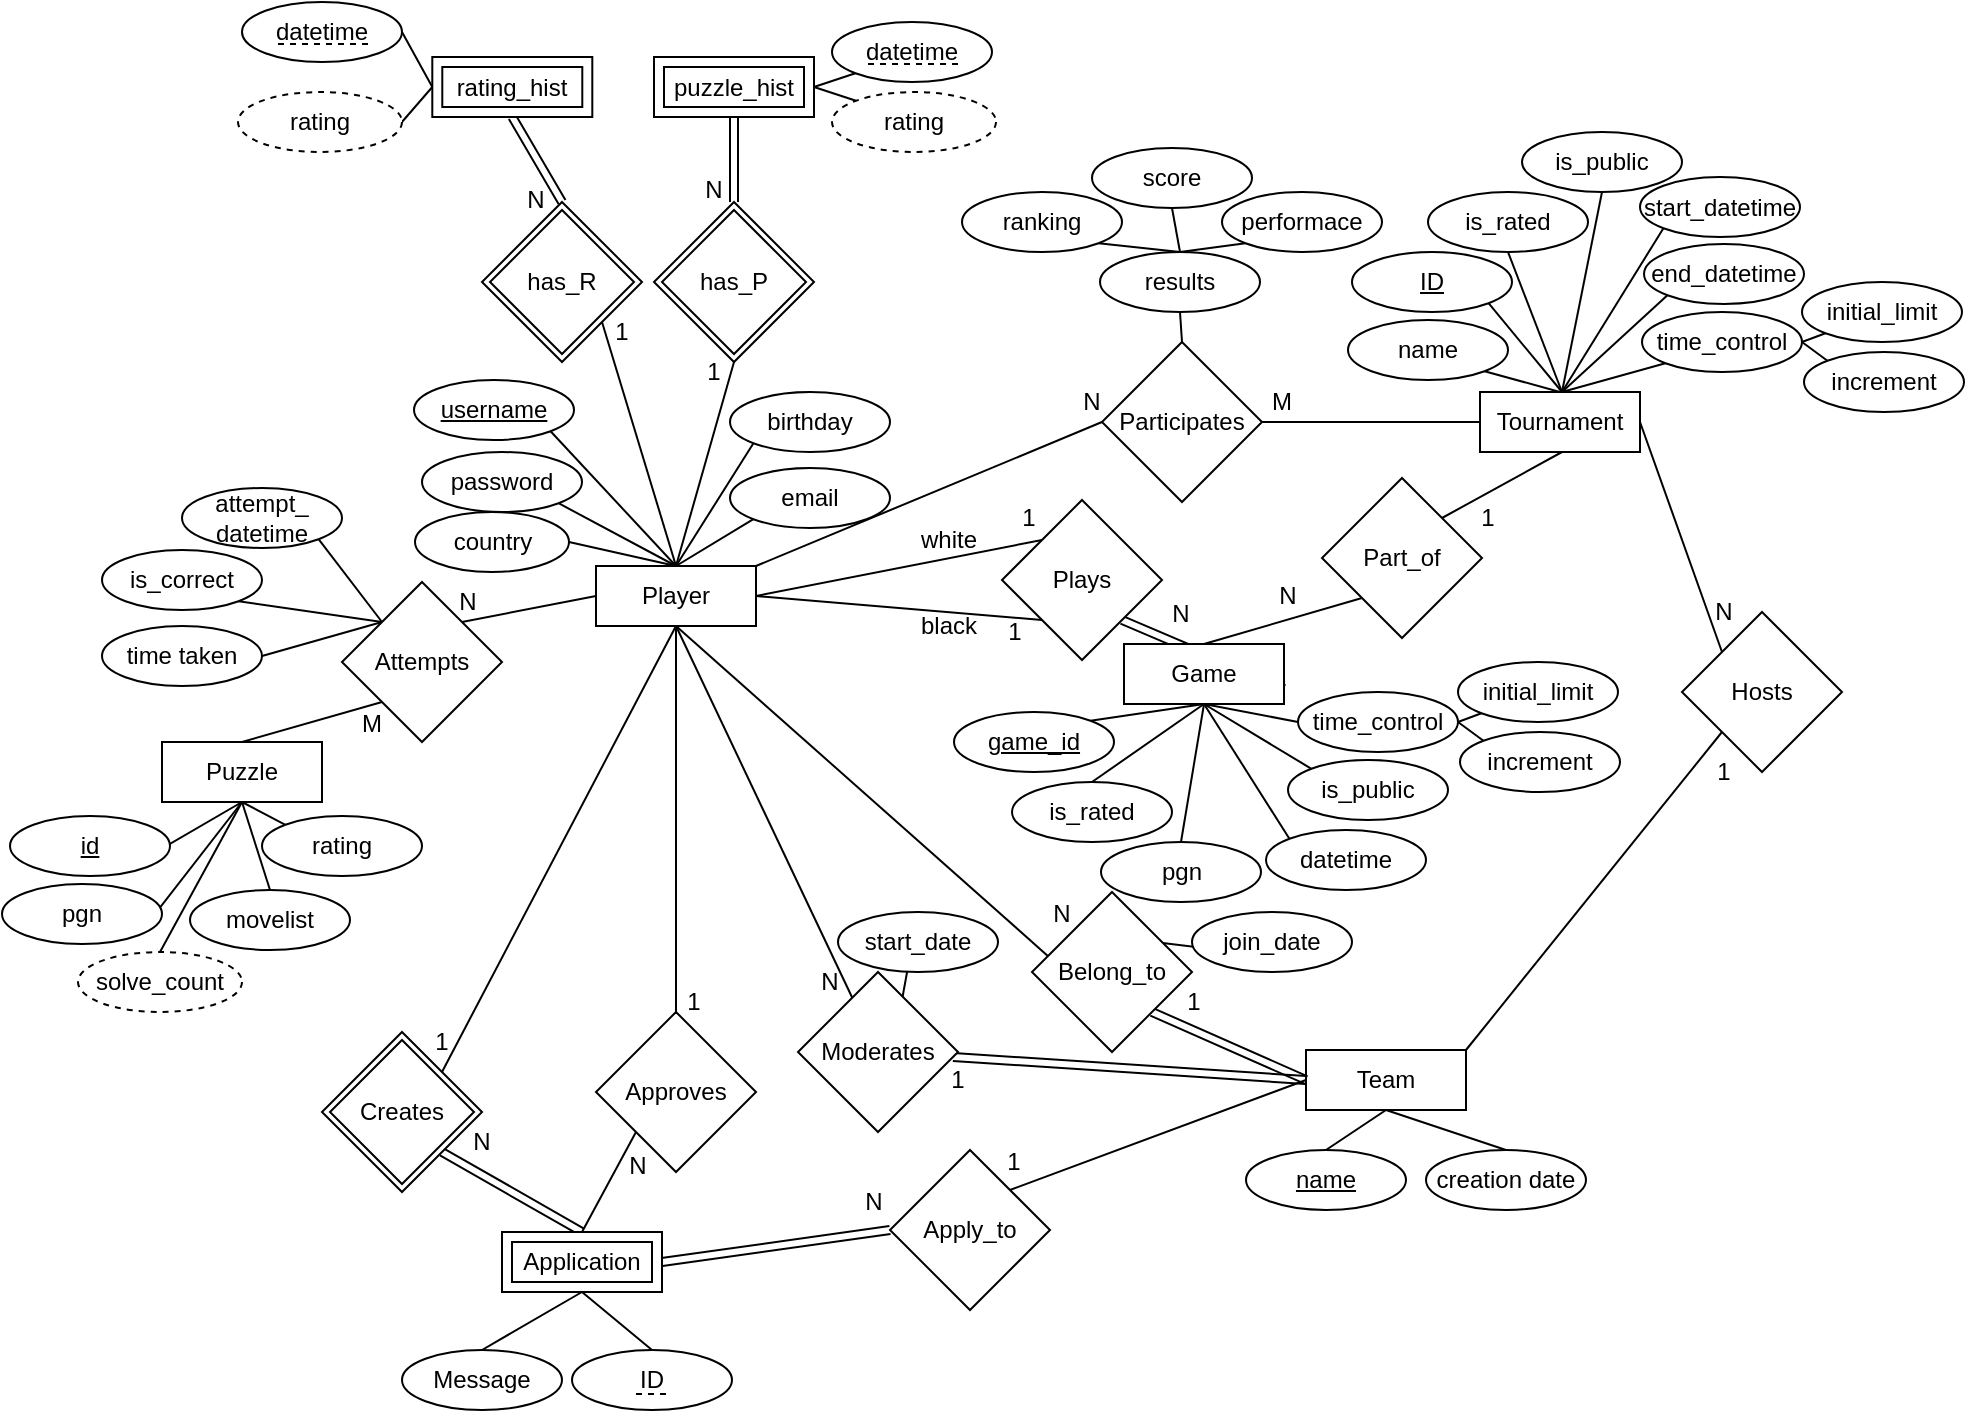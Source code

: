 <mxfile>
    <diagram id="nWvufZdXXV8VyE-WNwWb" name="ER Diagram">
        <mxGraphModel dx="1915" dy="1028" grid="1" gridSize="10" guides="1" tooltips="1" connect="1" arrows="1" fold="1" page="1" pageScale="1" pageWidth="300" pageHeight="300" math="0" shadow="0">
            <root>
                <mxCell id="0"/>
                <mxCell id="1" parent="0"/>
                <mxCell id="120" style="edgeStyle=none;html=1;exitX=1;exitY=1;exitDx=0;exitDy=0;endArrow=none;endFill=0;shape=link;entryX=1;entryY=0.75;entryDx=0;entryDy=0;" parent="1" source="118" target="110" edge="1">
                    <mxGeometry relative="1" as="geometry">
                        <mxPoint x="320" y="190" as="targetPoint"/>
                    </mxGeometry>
                </mxCell>
                <mxCell id="166" value="ID" style="ellipse;whiteSpace=wrap;html=1;" parent="1" vertex="1">
                    <mxGeometry x="-25" y="539" width="80" height="30" as="geometry"/>
                </mxCell>
                <mxCell id="43" style="edgeStyle=none;html=1;exitX=1;exitY=0;exitDx=0;exitDy=0;entryX=0;entryY=0.5;entryDx=0;entryDy=0;endArrow=none;endFill=0;" parent="1" source="2" target="42" edge="1">
                    <mxGeometry relative="1" as="geometry"/>
                </mxCell>
                <mxCell id="119" style="edgeStyle=none;html=1;exitX=1;exitY=0.5;exitDx=0;exitDy=0;entryX=0;entryY=1;entryDx=0;entryDy=0;endArrow=none;endFill=0;" parent="1" source="2" target="118" edge="1">
                    <mxGeometry relative="1" as="geometry"/>
                </mxCell>
                <mxCell id="217" style="edgeStyle=none;html=1;exitX=1;exitY=0.5;exitDx=0;exitDy=0;entryX=0;entryY=0;entryDx=0;entryDy=0;endArrow=none;endFill=0;" parent="1" source="2" target="118" edge="1">
                    <mxGeometry relative="1" as="geometry"/>
                </mxCell>
                <mxCell id="2" value="Player" style="rounded=0;whiteSpace=wrap;html=1;" parent="1" vertex="1">
                    <mxGeometry x="-13" y="147" width="80" height="30" as="geometry"/>
                </mxCell>
                <mxCell id="128" style="edgeStyle=none;html=1;exitX=1;exitY=1;exitDx=0;exitDy=0;endArrow=none;endFill=0;startArrow=none;entryX=0.5;entryY=0;entryDx=0;entryDy=0;shape=link;" parent="1" source="155" target="154" edge="1">
                    <mxGeometry relative="1" as="geometry">
                        <mxPoint x="-13" y="480" as="targetPoint"/>
                        <mxPoint x="-80" y="360" as="sourcePoint"/>
                    </mxGeometry>
                </mxCell>
                <mxCell id="144" style="edgeStyle=none;html=1;exitX=0.5;exitY=1;exitDx=0;exitDy=0;endArrow=none;endFill=0;entryX=0.113;entryY=0.412;entryDx=0;entryDy=0;entryPerimeter=0;" parent="1" source="2" target="145" edge="1">
                    <mxGeometry relative="1" as="geometry">
                        <mxPoint x="230" y="300" as="targetPoint"/>
                        <mxPoint x="40" y="254" as="sourcePoint"/>
                    </mxGeometry>
                </mxCell>
                <mxCell id="99" style="edgeStyle=none;html=1;exitX=0.5;exitY=0;exitDx=0;exitDy=0;entryX=0.5;entryY=1;entryDx=0;entryDy=0;endArrow=none;endFill=0;" parent="1" target="98" edge="1">
                    <mxGeometry relative="1" as="geometry">
                        <mxPoint x="470" y="60" as="sourcePoint"/>
                    </mxGeometry>
                </mxCell>
                <mxCell id="101" style="edgeStyle=none;html=1;exitX=0.5;exitY=0;exitDx=0;exitDy=0;entryX=0;entryY=1;entryDx=0;entryDy=0;endArrow=none;endFill=0;" parent="1" target="100" edge="1">
                    <mxGeometry relative="1" as="geometry">
                        <mxPoint x="470" y="60" as="sourcePoint"/>
                    </mxGeometry>
                </mxCell>
                <mxCell id="109" style="edgeStyle=none;html=1;exitX=0.5;exitY=0;exitDx=0;exitDy=0;entryX=0;entryY=1;entryDx=0;entryDy=0;endArrow=none;endFill=0;" parent="1" target="108" edge="1">
                    <mxGeometry relative="1" as="geometry">
                        <mxPoint x="470" y="60" as="sourcePoint"/>
                    </mxGeometry>
                </mxCell>
                <mxCell id="113" style="edgeStyle=none;html=1;exitX=0.5;exitY=1;exitDx=0;exitDy=0;entryX=1;entryY=0;entryDx=0;entryDy=0;endArrow=none;endFill=0;" parent="1" target="112" edge="1">
                    <mxGeometry relative="1" as="geometry">
                        <mxPoint x="470" y="90" as="sourcePoint"/>
                    </mxGeometry>
                </mxCell>
                <mxCell id="38" style="edgeStyle=none;html=1;exitX=0.5;exitY=0;exitDx=0;exitDy=0;entryX=1;entryY=1;entryDx=0;entryDy=0;endArrow=none;endFill=0;" parent="1" target="40" edge="1">
                    <mxGeometry relative="1" as="geometry">
                        <mxPoint x="470" y="60" as="sourcePoint"/>
                    </mxGeometry>
                </mxCell>
                <mxCell id="39" style="edgeStyle=none;html=1;entryX=0.5;entryY=1;entryDx=0;entryDy=0;endArrow=none;endFill=0;exitX=0.5;exitY=0;exitDx=0;exitDy=0;" parent="1" target="41" edge="1">
                    <mxGeometry relative="1" as="geometry">
                        <mxPoint x="470" y="60" as="sourcePoint"/>
                    </mxGeometry>
                </mxCell>
                <mxCell id="40" value="ID" style="ellipse;whiteSpace=wrap;html=1;fontStyle=4" parent="1" vertex="1">
                    <mxGeometry x="365" y="-10" width="80" height="30" as="geometry"/>
                </mxCell>
                <mxCell id="41" value="is_public" style="ellipse;whiteSpace=wrap;html=1;" parent="1" vertex="1">
                    <mxGeometry x="450" y="-70" width="80" height="30" as="geometry"/>
                </mxCell>
                <mxCell id="44" style="edgeStyle=none;html=1;exitX=1;exitY=0.5;exitDx=0;exitDy=0;entryX=0;entryY=0.5;entryDx=0;entryDy=0;endArrow=none;endFill=0;" parent="1" source="42" edge="1">
                    <mxGeometry relative="1" as="geometry">
                        <mxPoint x="430" y="75" as="targetPoint"/>
                    </mxGeometry>
                </mxCell>
                <mxCell id="91" style="edgeStyle=none;html=1;exitX=0.5;exitY=0;exitDx=0;exitDy=0;entryX=0.5;entryY=1;entryDx=0;entryDy=0;endArrow=none;endFill=0;" parent="1" source="42" target="90" edge="1">
                    <mxGeometry relative="1" as="geometry"/>
                </mxCell>
                <mxCell id="42" value="Participates" style="rhombus;whiteSpace=wrap;html=1;" parent="1" vertex="1">
                    <mxGeometry x="240" y="35" width="80" height="80" as="geometry"/>
                </mxCell>
                <mxCell id="65" style="edgeStyle=none;html=1;exitX=0;exitY=0.5;exitDx=0;exitDy=0;endArrow=none;endFill=0;shape=link;" parent="1" source="49" target="63" edge="1">
                    <mxGeometry relative="1" as="geometry"/>
                </mxCell>
                <mxCell id="78" style="edgeStyle=none;html=1;exitX=0.5;exitY=1;exitDx=0;exitDy=0;entryX=0.5;entryY=0;entryDx=0;entryDy=0;endArrow=none;endFill=0;" parent="1" source="49" target="76" edge="1">
                    <mxGeometry relative="1" as="geometry"/>
                </mxCell>
                <mxCell id="84" style="edgeStyle=none;html=1;exitX=1;exitY=0;exitDx=0;exitDy=0;entryX=0;entryY=1;entryDx=0;entryDy=0;endArrow=none;endFill=0;" parent="1" source="49" target="171" edge="1">
                    <mxGeometry relative="1" as="geometry">
                        <mxPoint x="484" y="183" as="targetPoint"/>
                    </mxGeometry>
                </mxCell>
                <mxCell id="49" value="Team" style="rounded=0;whiteSpace=wrap;html=1;" parent="1" vertex="1">
                    <mxGeometry x="342" y="389" width="80" height="30" as="geometry"/>
                </mxCell>
                <mxCell id="72" style="edgeStyle=none;html=1;exitX=0.5;exitY=1;exitDx=0;exitDy=0;entryX=0.5;entryY=0;entryDx=0;entryDy=0;endArrow=none;endFill=0;" parent="1" source="63" target="71" edge="1">
                    <mxGeometry relative="1" as="geometry"/>
                </mxCell>
                <mxCell id="63" value="Moderates" style="rhombus;whiteSpace=wrap;html=1;" parent="1" vertex="1">
                    <mxGeometry x="88" y="350" width="80" height="80" as="geometry"/>
                </mxCell>
                <mxCell id="69" value="N" style="text;html=1;strokeColor=none;fillColor=none;align=center;verticalAlign=middle;whiteSpace=wrap;rounded=0;" parent="1" vertex="1">
                    <mxGeometry x="74" y="340" width="60" height="30" as="geometry"/>
                </mxCell>
                <mxCell id="70" value="1" style="text;html=1;strokeColor=none;fillColor=none;align=center;verticalAlign=middle;whiteSpace=wrap;rounded=0;" parent="1" vertex="1">
                    <mxGeometry x="138" y="389" width="60" height="30" as="geometry"/>
                </mxCell>
                <mxCell id="71" value="start_date" style="ellipse;whiteSpace=wrap;html=1;" parent="1" vertex="1">
                    <mxGeometry x="108" y="320" width="80" height="30" as="geometry"/>
                </mxCell>
                <mxCell id="76" value="&lt;u&gt;name&lt;/u&gt;" style="ellipse;whiteSpace=wrap;html=1;" parent="1" vertex="1">
                    <mxGeometry x="312" y="439" width="80" height="30" as="geometry"/>
                </mxCell>
                <mxCell id="79" style="edgeStyle=none;html=1;exitX=0.5;exitY=0;exitDx=0;exitDy=0;endArrow=none;endFill=0;" parent="1" source="77" edge="1">
                    <mxGeometry relative="1" as="geometry">
                        <mxPoint x="382" y="419.0" as="targetPoint"/>
                    </mxGeometry>
                </mxCell>
                <mxCell id="77" value="creation date" style="ellipse;whiteSpace=wrap;html=1;" parent="1" vertex="1">
                    <mxGeometry x="402" y="439" width="80" height="30" as="geometry"/>
                </mxCell>
                <mxCell id="80" value="N" style="text;html=1;strokeColor=none;fillColor=none;align=center;verticalAlign=middle;whiteSpace=wrap;rounded=0;" parent="1" vertex="1">
                    <mxGeometry x="205" y="50" width="60" height="30" as="geometry"/>
                </mxCell>
                <mxCell id="81" value="M" style="text;html=1;strokeColor=none;fillColor=none;align=center;verticalAlign=middle;whiteSpace=wrap;rounded=0;" parent="1" vertex="1">
                    <mxGeometry x="300" y="50" width="60" height="30" as="geometry"/>
                </mxCell>
                <mxCell id="85" value="1" style="text;html=1;strokeColor=none;fillColor=none;align=center;verticalAlign=middle;whiteSpace=wrap;rounded=0;" parent="1" vertex="1">
                    <mxGeometry x="521" y="235" width="60" height="30" as="geometry"/>
                </mxCell>
                <mxCell id="87" value="N" style="text;html=1;strokeColor=none;fillColor=none;align=center;verticalAlign=middle;whiteSpace=wrap;rounded=0;" parent="1" vertex="1">
                    <mxGeometry x="521" y="155" width="60" height="30" as="geometry"/>
                </mxCell>
                <mxCell id="90" value="results" style="ellipse;whiteSpace=wrap;html=1;" parent="1" vertex="1">
                    <mxGeometry x="239" y="-10" width="80" height="30" as="geometry"/>
                </mxCell>
                <mxCell id="95" style="edgeStyle=none;html=1;exitX=1;exitY=1;exitDx=0;exitDy=0;entryX=0.5;entryY=0;entryDx=0;entryDy=0;endArrow=none;endFill=0;" parent="1" source="92" target="90" edge="1">
                    <mxGeometry relative="1" as="geometry"/>
                </mxCell>
                <mxCell id="92" value="ranking" style="ellipse;whiteSpace=wrap;html=1;" parent="1" vertex="1">
                    <mxGeometry x="170" y="-40" width="80" height="30" as="geometry"/>
                </mxCell>
                <mxCell id="96" style="edgeStyle=none;html=1;exitX=0.5;exitY=1;exitDx=0;exitDy=0;endArrow=none;endFill=0;entryX=0.5;entryY=0;entryDx=0;entryDy=0;" parent="1" source="93" target="90" edge="1">
                    <mxGeometry relative="1" as="geometry">
                        <mxPoint x="260" y="-10" as="targetPoint"/>
                    </mxGeometry>
                </mxCell>
                <mxCell id="93" value="score" style="ellipse;whiteSpace=wrap;html=1;" parent="1" vertex="1">
                    <mxGeometry x="235" y="-62" width="80" height="30" as="geometry"/>
                </mxCell>
                <mxCell id="97" style="edgeStyle=none;html=1;exitX=0;exitY=1;exitDx=0;exitDy=0;endArrow=none;endFill=0;entryX=0.5;entryY=0;entryDx=0;entryDy=0;" parent="1" source="94" target="90" edge="1">
                    <mxGeometry relative="1" as="geometry">
                        <mxPoint x="280" y="-14.348" as="targetPoint"/>
                    </mxGeometry>
                </mxCell>
                <mxCell id="94" value="performace" style="ellipse;whiteSpace=wrap;html=1;" parent="1" vertex="1">
                    <mxGeometry x="300" y="-40" width="80" height="30" as="geometry"/>
                </mxCell>
                <mxCell id="98" value="is_rated" style="ellipse;whiteSpace=wrap;html=1;" parent="1" vertex="1">
                    <mxGeometry x="403" y="-40" width="80" height="30" as="geometry"/>
                </mxCell>
                <mxCell id="104" style="edgeStyle=none;html=1;exitX=1;exitY=0.5;exitDx=0;exitDy=0;entryX=0;entryY=1;entryDx=0;entryDy=0;endArrow=none;endFill=0;" parent="1" source="100" target="102" edge="1">
                    <mxGeometry relative="1" as="geometry"/>
                </mxCell>
                <mxCell id="105" style="edgeStyle=none;html=1;exitX=1;exitY=0.5;exitDx=0;exitDy=0;entryX=0;entryY=0;entryDx=0;entryDy=0;endArrow=none;endFill=0;" parent="1" source="100" target="103" edge="1">
                    <mxGeometry relative="1" as="geometry"/>
                </mxCell>
                <mxCell id="100" value="time_control" style="ellipse;whiteSpace=wrap;html=1;" parent="1" vertex="1">
                    <mxGeometry x="510" y="20" width="80" height="30" as="geometry"/>
                </mxCell>
                <mxCell id="102" value="initial_limit" style="ellipse;whiteSpace=wrap;html=1;" parent="1" vertex="1">
                    <mxGeometry x="590" y="5" width="80" height="30" as="geometry"/>
                </mxCell>
                <mxCell id="103" value="increment" style="ellipse;whiteSpace=wrap;html=1;" parent="1" vertex="1">
                    <mxGeometry x="591" y="40" width="80" height="30" as="geometry"/>
                </mxCell>
                <mxCell id="107" style="edgeStyle=none;html=1;exitX=0;exitY=1;exitDx=0;exitDy=0;entryX=0.5;entryY=0;entryDx=0;entryDy=0;endArrow=none;endFill=0;" parent="1" source="106" edge="1">
                    <mxGeometry relative="1" as="geometry">
                        <mxPoint x="470" y="60" as="targetPoint"/>
                    </mxGeometry>
                </mxCell>
                <mxCell id="106" value="start_datetime" style="ellipse;whiteSpace=wrap;html=1;" parent="1" vertex="1">
                    <mxGeometry x="509" y="-47.5" width="80" height="30" as="geometry"/>
                </mxCell>
                <mxCell id="108" value="end_datetime" style="ellipse;whiteSpace=wrap;html=1;" parent="1" vertex="1">
                    <mxGeometry x="511" y="-14" width="80" height="30" as="geometry"/>
                </mxCell>
                <mxCell id="152" style="edgeStyle=none;html=1;exitX=0.5;exitY=1;exitDx=0;exitDy=0;entryX=0.5;entryY=0;entryDx=0;entryDy=0;endArrow=none;endFill=0;" parent="1" source="110" target="151" edge="1">
                    <mxGeometry relative="1" as="geometry"/>
                </mxCell>
                <mxCell id="185" style="edgeStyle=none;html=1;exitX=0.5;exitY=1;exitDx=0;exitDy=0;entryX=0;entryY=0.5;entryDx=0;entryDy=0;endArrow=none;endFill=0;" parent="1" source="110" target="182" edge="1">
                    <mxGeometry relative="1" as="geometry"/>
                </mxCell>
                <mxCell id="200" style="edgeStyle=none;html=1;exitX=0.5;exitY=1;exitDx=0;exitDy=0;entryX=0;entryY=0;entryDx=0;entryDy=0;endArrow=none;endFill=0;" parent="1" source="110" target="199" edge="1">
                    <mxGeometry relative="1" as="geometry"/>
                </mxCell>
                <mxCell id="249" style="edgeStyle=none;html=1;exitX=0.5;exitY=1;exitDx=0;exitDy=0;entryX=1;entryY=0;entryDx=0;entryDy=0;fontSize=12;endArrow=none;endFill=0;" parent="1" source="110" target="247" edge="1">
                    <mxGeometry relative="1" as="geometry"/>
                </mxCell>
                <mxCell id="110" value="Game" style="rounded=0;whiteSpace=wrap;html=1;" parent="1" vertex="1">
                    <mxGeometry x="251" y="186" width="80" height="30" as="geometry"/>
                </mxCell>
                <mxCell id="114" style="edgeStyle=none;html=1;exitX=0;exitY=1;exitDx=0;exitDy=0;entryX=0.5;entryY=0;entryDx=0;entryDy=0;endArrow=none;endFill=0;" parent="1" source="112" target="110" edge="1">
                    <mxGeometry relative="1" as="geometry"/>
                </mxCell>
                <mxCell id="112" value="Part_of" style="rhombus;whiteSpace=wrap;html=1;" parent="1" vertex="1">
                    <mxGeometry x="350" y="103" width="80" height="80" as="geometry"/>
                </mxCell>
                <mxCell id="115" value="1" style="text;html=1;strokeColor=none;fillColor=none;align=center;verticalAlign=middle;whiteSpace=wrap;rounded=0;" parent="1" vertex="1">
                    <mxGeometry x="403" y="108" width="60" height="30" as="geometry"/>
                </mxCell>
                <mxCell id="116" value="N" style="text;html=1;strokeColor=none;fillColor=none;align=center;verticalAlign=middle;whiteSpace=wrap;rounded=0;" parent="1" vertex="1">
                    <mxGeometry x="303" y="147" width="60" height="30" as="geometry"/>
                </mxCell>
                <mxCell id="118" value="Plays" style="rhombus;whiteSpace=wrap;html=1;" parent="1" vertex="1">
                    <mxGeometry x="190" y="114" width="80" height="80" as="geometry"/>
                </mxCell>
                <mxCell id="122" value="N" style="text;html=1;strokeColor=none;fillColor=none;align=center;verticalAlign=middle;whiteSpace=wrap;rounded=0;" parent="1" vertex="1">
                    <mxGeometry x="256" y="165" width="47" height="12" as="geometry"/>
                </mxCell>
                <mxCell id="134" style="edgeStyle=none;html=1;exitX=0.5;exitY=1;exitDx=0;exitDy=0;endArrow=none;endFill=0;" parent="1" source="2" target="63" edge="1">
                    <mxGeometry relative="1" as="geometry">
                        <mxPoint x="40" y="254" as="sourcePoint"/>
                    </mxGeometry>
                </mxCell>
                <mxCell id="141" style="edgeStyle=none;html=1;entryX=0.5;entryY=0;entryDx=0;entryDy=0;endArrow=none;endFill=0;exitX=0.5;exitY=1;exitDx=0;exitDy=0;" parent="1" source="2" target="138" edge="1">
                    <mxGeometry relative="1" as="geometry">
                        <mxPoint x="20" y="240" as="sourcePoint"/>
                    </mxGeometry>
                </mxCell>
                <mxCell id="136" value="" style="edgeStyle=none;html=1;exitX=0.5;exitY=1;exitDx=0;exitDy=0;endArrow=none;endFill=0;entryX=1;entryY=0;entryDx=0;entryDy=0;" parent="1" source="2" target="155" edge="1">
                    <mxGeometry relative="1" as="geometry">
                        <mxPoint x="-78.495" y="321.505" as="targetPoint"/>
                        <mxPoint x="40" y="254" as="sourcePoint"/>
                    </mxGeometry>
                </mxCell>
                <mxCell id="142" style="edgeStyle=none;html=1;exitX=0;exitY=1;exitDx=0;exitDy=0;entryX=0.5;entryY=0;entryDx=0;entryDy=0;endArrow=none;endFill=0;" parent="1" source="138" target="154" edge="1">
                    <mxGeometry relative="1" as="geometry">
                        <mxPoint x="-13" y="480" as="targetPoint"/>
                    </mxGeometry>
                </mxCell>
                <mxCell id="138" value="Approves" style="rhombus;whiteSpace=wrap;html=1;" parent="1" vertex="1">
                    <mxGeometry x="-13" y="370" width="80" height="80" as="geometry"/>
                </mxCell>
                <mxCell id="146" style="edgeStyle=none;html=1;exitX=1;exitY=1;exitDx=0;exitDy=0;entryX=0;entryY=0.5;entryDx=0;entryDy=0;endArrow=none;endFill=0;shape=link;" parent="1" source="145" target="49" edge="1">
                    <mxGeometry relative="1" as="geometry"/>
                </mxCell>
                <mxCell id="147" style="edgeStyle=none;html=1;exitX=0;exitY=0;exitDx=0;exitDy=0;endArrow=none;endFill=0;entryX=1;entryY=1;entryDx=0;entryDy=0;" parent="1" source="145" target="148" edge="1">
                    <mxGeometry relative="1" as="geometry">
                        <mxPoint x="290" y="290" as="targetPoint"/>
                    </mxGeometry>
                </mxCell>
                <mxCell id="145" value="Belong_to" style="rhombus;whiteSpace=wrap;html=1;" parent="1" vertex="1">
                    <mxGeometry x="205" y="310" width="80" height="80" as="geometry"/>
                </mxCell>
                <mxCell id="148" value="join_date" style="ellipse;whiteSpace=wrap;html=1;" parent="1" vertex="1">
                    <mxGeometry x="285" y="320" width="80" height="30" as="geometry"/>
                </mxCell>
                <mxCell id="151" value="pgn" style="ellipse;whiteSpace=wrap;html=1;" parent="1" vertex="1">
                    <mxGeometry x="239.5" y="285" width="80" height="30" as="geometry"/>
                </mxCell>
                <mxCell id="168" style="edgeStyle=none;html=1;exitX=0.5;exitY=1;exitDx=0;exitDy=0;entryX=0.5;entryY=0;entryDx=0;entryDy=0;strokeWidth=1;endArrow=none;endFill=0;" parent="1" source="154" target="166" edge="1">
                    <mxGeometry relative="1" as="geometry"/>
                </mxCell>
                <mxCell id="170" style="edgeStyle=none;html=1;exitX=0.5;exitY=1;exitDx=0;exitDy=0;entryX=0.5;entryY=0;entryDx=0;entryDy=0;strokeWidth=1;endArrow=none;endFill=0;" parent="1" source="154" target="169" edge="1">
                    <mxGeometry relative="1" as="geometry"/>
                </mxCell>
                <mxCell id="154" value="Application" style="shape=ext;margin=3;double=1;whiteSpace=wrap;html=1;align=center;" parent="1" vertex="1">
                    <mxGeometry x="-60" y="480" width="80" height="30" as="geometry"/>
                </mxCell>
                <mxCell id="155" value="Creates" style="shape=rhombus;double=1;perimeter=rhombusPerimeter;whiteSpace=wrap;html=1;align=center;" parent="1" vertex="1">
                    <mxGeometry x="-150" y="380" width="80" height="80" as="geometry"/>
                </mxCell>
                <mxCell id="161" style="edgeStyle=none;html=1;exitX=0;exitY=0.5;exitDx=0;exitDy=0;entryX=1;entryY=0.5;entryDx=0;entryDy=0;endArrow=none;endFill=0;shape=link;" parent="1" source="162" target="154" edge="1">
                    <mxGeometry relative="1" as="geometry">
                        <mxPoint x="95" y="470" as="sourcePoint"/>
                        <mxPoint x="68" y="520" as="targetPoint"/>
                    </mxGeometry>
                </mxCell>
                <mxCell id="163" style="edgeStyle=none;html=1;exitX=1;exitY=0;exitDx=0;exitDy=0;entryX=0;entryY=0.5;entryDx=0;entryDy=0;endArrow=none;endFill=0;" parent="1" source="162" target="49" edge="1">
                    <mxGeometry relative="1" as="geometry"/>
                </mxCell>
                <mxCell id="162" value="Apply_to" style="rhombus;whiteSpace=wrap;html=1;" parent="1" vertex="1">
                    <mxGeometry x="134" y="439" width="80" height="80" as="geometry"/>
                </mxCell>
                <mxCell id="165" value="" style="endArrow=none;dashed=1;html=1;strokeWidth=1;" parent="1" edge="1">
                    <mxGeometry width="50" height="50" relative="1" as="geometry">
                        <mxPoint x="7" y="561" as="sourcePoint"/>
                        <mxPoint x="22" y="561" as="targetPoint"/>
                    </mxGeometry>
                </mxCell>
                <mxCell id="169" value="Message" style="ellipse;whiteSpace=wrap;html=1;" parent="1" vertex="1">
                    <mxGeometry x="-110" y="539" width="80" height="30" as="geometry"/>
                </mxCell>
                <mxCell id="171" value="Hosts" style="rhombus;whiteSpace=wrap;html=1;strokeColor=default;" parent="1" vertex="1">
                    <mxGeometry x="530" y="170" width="80" height="80" as="geometry"/>
                </mxCell>
                <mxCell id="172" value="Tournament" style="rounded=0;whiteSpace=wrap;html=1;" parent="1" vertex="1">
                    <mxGeometry x="429" y="60" width="80" height="30" as="geometry"/>
                </mxCell>
                <mxCell id="174" value="N" style="text;html=1;strokeColor=none;fillColor=none;align=center;verticalAlign=middle;whiteSpace=wrap;rounded=0;" parent="1" vertex="1">
                    <mxGeometry x="-22" y="432" width="60" height="30" as="geometry"/>
                </mxCell>
                <mxCell id="175" value="1" style="text;html=1;strokeColor=none;fillColor=none;align=center;verticalAlign=middle;whiteSpace=wrap;rounded=0;" parent="1" vertex="1">
                    <mxGeometry x="6" y="350" width="60" height="30" as="geometry"/>
                </mxCell>
                <mxCell id="176" value="N" style="text;html=1;strokeColor=none;fillColor=none;align=center;verticalAlign=middle;whiteSpace=wrap;rounded=0;" parent="1" vertex="1">
                    <mxGeometry x="96" y="450" width="60" height="30" as="geometry"/>
                </mxCell>
                <mxCell id="177" value="1" style="text;html=1;strokeColor=none;fillColor=none;align=center;verticalAlign=middle;whiteSpace=wrap;rounded=0;" parent="1" vertex="1">
                    <mxGeometry x="166" y="430" width="60" height="30" as="geometry"/>
                </mxCell>
                <mxCell id="178" value="1" style="text;html=1;strokeColor=none;fillColor=none;align=center;verticalAlign=middle;whiteSpace=wrap;rounded=0;" parent="1" vertex="1">
                    <mxGeometry x="-120" y="370" width="60" height="30" as="geometry"/>
                </mxCell>
                <mxCell id="179" value="N" style="text;html=1;strokeColor=none;fillColor=none;align=center;verticalAlign=middle;whiteSpace=wrap;rounded=0;" parent="1" vertex="1">
                    <mxGeometry x="-100" y="420" width="60" height="30" as="geometry"/>
                </mxCell>
                <mxCell id="180" style="edgeStyle=none;html=1;exitX=1;exitY=0.5;exitDx=0;exitDy=0;entryX=0;entryY=1;entryDx=0;entryDy=0;endArrow=none;endFill=0;" parent="1" source="182" target="183" edge="1">
                    <mxGeometry relative="1" as="geometry"/>
                </mxCell>
                <mxCell id="181" style="edgeStyle=none;html=1;exitX=1;exitY=0.5;exitDx=0;exitDy=0;entryX=0;entryY=0;entryDx=0;entryDy=0;endArrow=none;endFill=0;" parent="1" source="182" target="184" edge="1">
                    <mxGeometry relative="1" as="geometry"/>
                </mxCell>
                <mxCell id="182" value="time_control" style="ellipse;whiteSpace=wrap;html=1;" parent="1" vertex="1">
                    <mxGeometry x="338" y="210" width="80" height="30" as="geometry"/>
                </mxCell>
                <mxCell id="183" value="initial_limit" style="ellipse;whiteSpace=wrap;html=1;" parent="1" vertex="1">
                    <mxGeometry x="418" y="195" width="80" height="30" as="geometry"/>
                </mxCell>
                <mxCell id="184" value="increment" style="ellipse;whiteSpace=wrap;html=1;" parent="1" vertex="1">
                    <mxGeometry x="419" y="230" width="80" height="30" as="geometry"/>
                </mxCell>
                <mxCell id="187" value="N" style="text;html=1;strokeColor=none;fillColor=none;align=center;verticalAlign=middle;whiteSpace=wrap;rounded=0;" parent="1" vertex="1">
                    <mxGeometry x="190" y="306" width="60" height="30" as="geometry"/>
                </mxCell>
                <mxCell id="188" value="1" style="text;html=1;strokeColor=none;fillColor=none;align=center;verticalAlign=middle;whiteSpace=wrap;rounded=0;" parent="1" vertex="1">
                    <mxGeometry x="256" y="350" width="60" height="30" as="geometry"/>
                </mxCell>
                <mxCell id="192" style="edgeStyle=none;html=1;exitX=0.5;exitY=0;exitDx=0;exitDy=0;entryX=0;entryY=1;entryDx=0;entryDy=0;endArrow=none;endFill=0;" parent="1" source="190" target="191" edge="1">
                    <mxGeometry relative="1" as="geometry"/>
                </mxCell>
                <mxCell id="216" style="edgeStyle=none;html=1;entryX=0.699;entryY=0.932;entryDx=0;entryDy=0;entryPerimeter=0;endArrow=none;endFill=0;fontStyle=4;exitX=0.5;exitY=1;exitDx=0;exitDy=0;" parent="1" source="190" target="215" edge="1">
                    <mxGeometry relative="1" as="geometry">
                        <mxPoint x="-190" y="260" as="sourcePoint"/>
                    </mxGeometry>
                </mxCell>
                <mxCell id="190" value="Puzzle" style="rounded=0;whiteSpace=wrap;html=1;" parent="1" vertex="1">
                    <mxGeometry x="-230.0" y="235" width="80" height="30" as="geometry"/>
                </mxCell>
                <mxCell id="193" style="edgeStyle=none;html=1;exitX=1;exitY=0;exitDx=0;exitDy=0;entryX=0;entryY=0.5;entryDx=0;entryDy=0;endArrow=none;endFill=0;" parent="1" source="191" target="2" edge="1">
                    <mxGeometry relative="1" as="geometry"/>
                </mxCell>
                <mxCell id="198" style="edgeStyle=none;html=1;exitX=0;exitY=0;exitDx=0;exitDy=0;entryX=1;entryY=1;entryDx=0;entryDy=0;endArrow=none;endFill=0;" parent="1" source="191" target="197" edge="1">
                    <mxGeometry relative="1" as="geometry"/>
                </mxCell>
                <mxCell id="214" style="edgeStyle=none;html=1;exitX=0;exitY=0;exitDx=0;exitDy=0;entryX=1;entryY=0.5;entryDx=0;entryDy=0;endArrow=none;endFill=0;" parent="1" source="191" target="213" edge="1">
                    <mxGeometry relative="1" as="geometry"/>
                </mxCell>
                <mxCell id="191" value="Attempts" style="rhombus;whiteSpace=wrap;html=1;" parent="1" vertex="1">
                    <mxGeometry x="-140" y="155" width="80" height="80" as="geometry"/>
                </mxCell>
                <mxCell id="194" value="M" style="text;html=1;strokeColor=none;fillColor=none;align=center;verticalAlign=middle;whiteSpace=wrap;rounded=0;" parent="1" vertex="1">
                    <mxGeometry x="-154.85" y="211" width="60" height="30" as="geometry"/>
                </mxCell>
                <mxCell id="195" value="N" style="text;html=1;strokeColor=none;fillColor=none;align=center;verticalAlign=middle;whiteSpace=wrap;rounded=0;" parent="1" vertex="1">
                    <mxGeometry x="-107" y="150" width="60" height="30" as="geometry"/>
                </mxCell>
                <mxCell id="197" value="is_correct" style="ellipse;whiteSpace=wrap;html=1;" parent="1" vertex="1">
                    <mxGeometry x="-260" y="139" width="80" height="30" as="geometry"/>
                </mxCell>
                <mxCell id="199" value="is_public" style="ellipse;whiteSpace=wrap;html=1;" parent="1" vertex="1">
                    <mxGeometry x="333" y="244" width="80" height="30" as="geometry"/>
                </mxCell>
                <mxCell id="207" style="edgeStyle=none;html=1;exitX=1;exitY=1;exitDx=0;exitDy=0;endArrow=none;endFill=0;entryX=0.5;entryY=1;entryDx=0;entryDy=0;" parent="1" source="208" target="190" edge="1">
                    <mxGeometry relative="1" as="geometry">
                        <mxPoint x="-21" y="-40" as="targetPoint"/>
                    </mxGeometry>
                </mxCell>
                <mxCell id="208" value="pgn" style="ellipse;whiteSpace=wrap;html=1;" parent="1" vertex="1">
                    <mxGeometry x="-310" y="306" width="80" height="30" as="geometry"/>
                </mxCell>
                <mxCell id="209" style="edgeStyle=none;html=1;exitX=0;exitY=0;exitDx=0;exitDy=0;endArrow=none;endFill=0;entryX=0.5;entryY=1;entryDx=0;entryDy=0;" parent="1" source="210" target="190" edge="1">
                    <mxGeometry relative="1" as="geometry">
                        <mxPoint x="-21" y="-40" as="targetPoint"/>
                    </mxGeometry>
                </mxCell>
                <mxCell id="210" value="rating" style="ellipse;whiteSpace=wrap;html=1;" parent="1" vertex="1">
                    <mxGeometry x="-180" y="272" width="80" height="30" as="geometry"/>
                </mxCell>
                <mxCell id="212" style="edgeStyle=none;html=1;exitX=0.5;exitY=0;exitDx=0;exitDy=0;endArrow=none;endFill=0;entryX=0.5;entryY=1;entryDx=0;entryDy=0;" parent="1" source="262" target="190" edge="1">
                    <mxGeometry relative="1" as="geometry">
                        <mxPoint x="-20" y="-40" as="targetPoint"/>
                        <mxPoint x="-227.0" y="335" as="sourcePoint"/>
                    </mxGeometry>
                </mxCell>
                <mxCell id="213" value="time taken" style="ellipse;whiteSpace=wrap;html=1;" parent="1" vertex="1">
                    <mxGeometry x="-260" y="177" width="80" height="30" as="geometry"/>
                </mxCell>
                <mxCell id="215" value="id" style="ellipse;whiteSpace=wrap;html=1;fontStyle=4" parent="1" vertex="1">
                    <mxGeometry x="-306" y="272" width="80" height="30" as="geometry"/>
                </mxCell>
                <mxCell id="218" value="white&lt;font style=&quot;font-size: 7px;&quot;&gt;&lt;br style=&quot;&quot;&gt;&lt;/font&gt;&lt;br&gt;&lt;br style=&quot;font-size: 11px;&quot;&gt;black" style="text;html=1;align=center;verticalAlign=middle;resizable=0;points=[];autosize=1;strokeColor=none;fillColor=none;rotation=0;" parent="1" vertex="1">
                    <mxGeometry x="138" y="120" width="50" height="70" as="geometry"/>
                </mxCell>
                <mxCell id="219" value="1" style="text;html=1;align=center;verticalAlign=middle;resizable=0;points=[];autosize=1;strokeColor=none;fillColor=none;" parent="1" vertex="1">
                    <mxGeometry x="188" y="108" width="30" height="30" as="geometry"/>
                </mxCell>
                <mxCell id="220" value="1" style="text;html=1;align=center;verticalAlign=middle;resizable=0;points=[];autosize=1;strokeColor=none;fillColor=none;" parent="1" vertex="1">
                    <mxGeometry x="181" y="165" width="30" height="30" as="geometry"/>
                </mxCell>
                <mxCell id="229" value="" style="edgeStyle=none;html=1;exitX=1;exitY=0.5;exitDx=0;exitDy=0;fontSize=7;entryX=0;entryY=0;entryDx=0;entryDy=0;endArrow=none;endFill=0;" parent="1" source="172" target="171" edge="1">
                    <mxGeometry relative="1" as="geometry">
                        <mxPoint x="622.929" y="146.929" as="targetPoint"/>
                        <mxPoint x="509" y="90" as="sourcePoint"/>
                    </mxGeometry>
                </mxCell>
                <mxCell id="236" style="edgeStyle=none;html=1;exitX=1;exitY=1;exitDx=0;exitDy=0;entryX=0.5;entryY=0;entryDx=0;entryDy=0;fontSize=15;endArrow=none;endFill=0;" parent="1" source="230" target="2" edge="1">
                    <mxGeometry relative="1" as="geometry"/>
                </mxCell>
                <mxCell id="230" value="&lt;u&gt;username&lt;/u&gt;" style="ellipse;whiteSpace=wrap;html=1;" parent="1" vertex="1">
                    <mxGeometry x="-104" y="54" width="80" height="30" as="geometry"/>
                </mxCell>
                <mxCell id="241" style="edgeStyle=none;html=1;entryX=0.5;entryY=0;entryDx=0;entryDy=0;fontSize=15;endArrow=none;endFill=0;exitX=1;exitY=1;exitDx=0;exitDy=0;" parent="1" source="OQc9WgbVgx9HTeEOdVWM-259" target="2" edge="1">
                    <mxGeometry relative="1" as="geometry">
                        <mxPoint x="-20" y="10" as="sourcePoint"/>
                    </mxGeometry>
                </mxCell>
                <mxCell id="239" style="edgeStyle=none;html=1;exitX=0;exitY=1;exitDx=0;exitDy=0;entryX=0.5;entryY=0;entryDx=0;entryDy=0;fontSize=15;endArrow=none;endFill=0;" parent="1" source="232" target="2" edge="1">
                    <mxGeometry relative="1" as="geometry"/>
                </mxCell>
                <mxCell id="232" value="birthday" style="ellipse;whiteSpace=wrap;html=1;" parent="1" vertex="1">
                    <mxGeometry x="54" y="60" width="80" height="30" as="geometry"/>
                </mxCell>
                <mxCell id="240" style="edgeStyle=none;html=1;exitX=0;exitY=1;exitDx=0;exitDy=0;entryX=0.5;entryY=0;entryDx=0;entryDy=0;fontSize=15;endArrow=none;endFill=0;" parent="1" source="233" target="2" edge="1">
                    <mxGeometry relative="1" as="geometry"/>
                </mxCell>
                <mxCell id="233" value="email" style="ellipse;whiteSpace=wrap;html=1;" parent="1" vertex="1">
                    <mxGeometry x="54" y="98" width="80" height="30" as="geometry"/>
                </mxCell>
                <mxCell id="238" style="edgeStyle=none;html=1;exitX=1;exitY=0.5;exitDx=0;exitDy=0;entryX=0.5;entryY=0;entryDx=0;entryDy=0;fontSize=15;endArrow=none;endFill=0;" parent="1" source="234" target="2" edge="1">
                    <mxGeometry relative="1" as="geometry"/>
                </mxCell>
                <mxCell id="234" value="country" style="ellipse;whiteSpace=wrap;html=1;" parent="1" vertex="1">
                    <mxGeometry x="-103.5" y="120" width="77" height="30" as="geometry"/>
                </mxCell>
                <mxCell id="237" style="edgeStyle=none;html=1;exitX=1;exitY=1;exitDx=0;exitDy=0;entryX=0.5;entryY=0;entryDx=0;entryDy=0;fontSize=15;endArrow=none;endFill=0;" parent="1" source="235" target="2" edge="1">
                    <mxGeometry relative="1" as="geometry"/>
                </mxCell>
                <mxCell id="235" value="password" style="ellipse;whiteSpace=wrap;html=1;" parent="1" vertex="1">
                    <mxGeometry x="-100" y="90" width="80" height="30" as="geometry"/>
                </mxCell>
                <mxCell id="243" style="edgeStyle=none;html=1;exitX=1;exitY=0.5;exitDx=0;exitDy=0;fontSize=15;endArrow=none;endFill=0;entryX=0;entryY=0.5;entryDx=0;entryDy=0;" parent="1" source="242" target="OQc9WgbVgx9HTeEOdVWM-263" edge="1">
                    <mxGeometry relative="1" as="geometry">
                        <mxPoint x="-20" y="-110" as="targetPoint"/>
                    </mxGeometry>
                </mxCell>
                <mxCell id="242" value="rating" style="ellipse;whiteSpace=wrap;html=1;align=center;dashed=1;fontSize=12;" parent="1" vertex="1">
                    <mxGeometry x="-192" y="-90" width="82" height="30" as="geometry"/>
                </mxCell>
                <mxCell id="246" style="edgeStyle=none;html=1;fontSize=12;endArrow=none;endFill=0;exitX=1;exitY=0.5;exitDx=0;exitDy=0;entryX=0;entryY=0.5;entryDx=0;entryDy=0;" parent="1" source="245" target="OQc9WgbVgx9HTeEOdVWM-263" edge="1">
                    <mxGeometry relative="1" as="geometry">
                        <mxPoint as="sourcePoint"/>
                        <mxPoint x="-20" y="-110" as="targetPoint"/>
                    </mxGeometry>
                </mxCell>
                <mxCell id="245" value="datetime" style="ellipse;whiteSpace=wrap;html=1;fontStyle=0" parent="1" vertex="1">
                    <mxGeometry x="-190" y="-135" width="80" height="30" as="geometry"/>
                </mxCell>
                <mxCell id="247" value="&lt;u&gt;game_id&lt;/u&gt;" style="ellipse;whiteSpace=wrap;html=1;" parent="1" vertex="1">
                    <mxGeometry x="166" y="220" width="80" height="30" as="geometry"/>
                </mxCell>
                <mxCell id="255" style="edgeStyle=none;html=1;entryX=0.5;entryY=0;entryDx=0;entryDy=0;fontSize=12;endArrow=none;endFill=0;exitX=0.5;exitY=1;exitDx=0;exitDy=0;" parent="1" source="OQc9WgbVgx9HTeEOdVWM-261" target="2" edge="1">
                    <mxGeometry relative="1" as="geometry">
                        <mxPoint x="40" y="10" as="sourcePoint"/>
                    </mxGeometry>
                </mxCell>
                <mxCell id="259" style="edgeStyle=none;html=1;exitX=0.5;exitY=0;exitDx=0;exitDy=0;entryX=0.5;entryY=1;entryDx=0;entryDy=0;fontSize=12;endArrow=none;endFill=0;" parent="1" source="256" target="110" edge="1">
                    <mxGeometry relative="1" as="geometry"/>
                </mxCell>
                <mxCell id="256" value="is_rated" style="ellipse;whiteSpace=wrap;html=1;" parent="1" vertex="1">
                    <mxGeometry x="195" y="255" width="80" height="30" as="geometry"/>
                </mxCell>
                <mxCell id="9jrhtH56ObUyArtZx7Ql-261" style="edgeStyle=none;rounded=0;html=1;exitX=0.5;exitY=0;exitDx=0;exitDy=0;entryX=0.5;entryY=1;entryDx=0;entryDy=0;endArrow=none;endFill=0;" parent="1" source="9jrhtH56ObUyArtZx7Ql-259" target="190" edge="1">
                    <mxGeometry relative="1" as="geometry"/>
                </mxCell>
                <mxCell id="9jrhtH56ObUyArtZx7Ql-259" value="movelist" style="ellipse;whiteSpace=wrap;html=1;" parent="1" vertex="1">
                    <mxGeometry x="-216" y="309" width="80" height="30" as="geometry"/>
                </mxCell>
                <mxCell id="OQc9WgbVgx9HTeEOdVWM-264" style="edgeStyle=none;rounded=0;html=1;entryX=0.5;entryY=1;entryDx=0;entryDy=0;endArrow=none;endFill=0;shape=link;exitX=0.5;exitY=0;exitDx=0;exitDy=0;" parent="1" source="OQc9WgbVgx9HTeEOdVWM-259" target="OQc9WgbVgx9HTeEOdVWM-263" edge="1">
                    <mxGeometry relative="1" as="geometry">
                        <mxPoint x="-50" y="-15" as="sourcePoint"/>
                    </mxGeometry>
                </mxCell>
                <mxCell id="OQc9WgbVgx9HTeEOdVWM-259" value="has_R" style="shape=rhombus;double=1;perimeter=rhombusPerimeter;whiteSpace=wrap;html=1;align=center;" parent="1" vertex="1">
                    <mxGeometry x="-70" y="-35" width="80" height="80" as="geometry"/>
                </mxCell>
                <mxCell id="OQc9WgbVgx9HTeEOdVWM-273" style="edgeStyle=none;rounded=0;html=1;exitX=0.5;exitY=0;exitDx=0;exitDy=0;entryX=0.5;entryY=1;entryDx=0;entryDy=0;endArrow=none;endFill=0;shape=link;" parent="1" source="OQc9WgbVgx9HTeEOdVWM-261" target="OQc9WgbVgx9HTeEOdVWM-271" edge="1">
                    <mxGeometry relative="1" as="geometry"/>
                </mxCell>
                <mxCell id="OQc9WgbVgx9HTeEOdVWM-261" value="has_P" style="shape=rhombus;double=1;perimeter=rhombusPerimeter;whiteSpace=wrap;html=1;align=center;" parent="1" vertex="1">
                    <mxGeometry x="16" y="-35" width="80" height="80" as="geometry"/>
                </mxCell>
                <mxCell id="OQc9WgbVgx9HTeEOdVWM-263" value="rating_hist" style="shape=ext;margin=3;double=1;whiteSpace=wrap;html=1;align=center;" parent="1" vertex="1">
                    <mxGeometry x="-94.85" y="-107.5" width="80" height="30" as="geometry"/>
                </mxCell>
                <mxCell id="OQc9WgbVgx9HTeEOdVWM-266" value="" style="endArrow=none;dashed=1;html=1;strokeWidth=1;" parent="1" edge="1">
                    <mxGeometry width="50" height="50" relative="1" as="geometry">
                        <mxPoint x="-172" y="-114" as="sourcePoint"/>
                        <mxPoint x="-127" y="-114" as="targetPoint"/>
                    </mxGeometry>
                </mxCell>
                <mxCell id="OQc9WgbVgx9HTeEOdVWM-267" style="edgeStyle=none;html=1;exitX=0;exitY=0;exitDx=0;exitDy=0;fontSize=15;endArrow=none;endFill=0;entryX=1;entryY=0.5;entryDx=0;entryDy=0;" parent="1" source="OQc9WgbVgx9HTeEOdVWM-268" target="OQc9WgbVgx9HTeEOdVWM-271" edge="1">
                    <mxGeometry relative="1" as="geometry">
                        <mxPoint x="198.15" y="-90" as="targetPoint"/>
                    </mxGeometry>
                </mxCell>
                <mxCell id="OQc9WgbVgx9HTeEOdVWM-268" value="rating" style="ellipse;whiteSpace=wrap;html=1;align=center;dashed=1;fontSize=12;" parent="1" vertex="1">
                    <mxGeometry x="105" y="-90" width="82" height="30" as="geometry"/>
                </mxCell>
                <mxCell id="OQc9WgbVgx9HTeEOdVWM-269" style="edgeStyle=none;html=1;fontSize=12;endArrow=none;endFill=0;exitX=0;exitY=1;exitDx=0;exitDy=0;entryX=1;entryY=0.5;entryDx=0;entryDy=0;" parent="1" source="OQc9WgbVgx9HTeEOdVWM-270" target="OQc9WgbVgx9HTeEOdVWM-271" edge="1">
                    <mxGeometry relative="1" as="geometry">
                        <mxPoint x="293" y="5" as="sourcePoint"/>
                        <mxPoint x="60" y="-120" as="targetPoint"/>
                    </mxGeometry>
                </mxCell>
                <mxCell id="OQc9WgbVgx9HTeEOdVWM-270" value="datetime" style="ellipse;whiteSpace=wrap;html=1;fontStyle=0" parent="1" vertex="1">
                    <mxGeometry x="105" y="-125" width="80" height="30" as="geometry"/>
                </mxCell>
                <mxCell id="OQc9WgbVgx9HTeEOdVWM-271" value="puzzle_hist" style="shape=ext;margin=3;double=1;whiteSpace=wrap;html=1;align=center;" parent="1" vertex="1">
                    <mxGeometry x="16" y="-107.5" width="80" height="30" as="geometry"/>
                </mxCell>
                <mxCell id="OQc9WgbVgx9HTeEOdVWM-272" value="" style="endArrow=none;dashed=1;html=1;strokeWidth=1;" parent="1" edge="1">
                    <mxGeometry width="50" height="50" relative="1" as="geometry">
                        <mxPoint x="123" y="-104" as="sourcePoint"/>
                        <mxPoint x="168" y="-104" as="targetPoint"/>
                    </mxGeometry>
                </mxCell>
                <mxCell id="OQc9WgbVgx9HTeEOdVWM-274" value="N" style="text;html=1;strokeColor=none;fillColor=none;align=center;verticalAlign=middle;whiteSpace=wrap;rounded=0;" parent="1" vertex="1">
                    <mxGeometry x="-73" y="-51" width="60" height="30" as="geometry"/>
                </mxCell>
                <mxCell id="OQc9WgbVgx9HTeEOdVWM-275" value="1" style="text;html=1;strokeColor=none;fillColor=none;align=center;verticalAlign=middle;whiteSpace=wrap;rounded=0;" parent="1" vertex="1">
                    <mxGeometry x="-30" y="15" width="60" height="30" as="geometry"/>
                </mxCell>
                <mxCell id="OQc9WgbVgx9HTeEOdVWM-276" value="N" style="text;html=1;strokeColor=none;fillColor=none;align=center;verticalAlign=middle;whiteSpace=wrap;rounded=0;" parent="1" vertex="1">
                    <mxGeometry x="16" y="-56" width="60" height="30" as="geometry"/>
                </mxCell>
                <mxCell id="OQc9WgbVgx9HTeEOdVWM-277" value="1" style="text;html=1;strokeColor=none;fillColor=none;align=center;verticalAlign=middle;whiteSpace=wrap;rounded=0;" parent="1" vertex="1">
                    <mxGeometry x="16" y="35" width="60" height="30" as="geometry"/>
                </mxCell>
                <mxCell id="261" style="edgeStyle=none;html=1;exitX=1;exitY=1;exitDx=0;exitDy=0;entryX=0;entryY=0;entryDx=0;entryDy=0;endArrow=none;endFill=0;" parent="1" source="260" target="191" edge="1">
                    <mxGeometry relative="1" as="geometry"/>
                </mxCell>
                <mxCell id="260" value="attempt_&lt;br&gt;datetime" style="ellipse;whiteSpace=wrap;html=1;" parent="1" vertex="1">
                    <mxGeometry x="-220" y="108" width="80" height="30" as="geometry"/>
                </mxCell>
                <mxCell id="262" value="solve_count" style="ellipse;whiteSpace=wrap;html=1;align=center;dashed=1;fontSize=12;" parent="1" vertex="1">
                    <mxGeometry x="-272" y="340" width="82" height="30" as="geometry"/>
                </mxCell>
                <mxCell id="4lIQrsCP6TLVKUDZCTNA-265" style="edgeStyle=none;html=1;exitX=1;exitY=1;exitDx=0;exitDy=0;entryX=0.5;entryY=0;entryDx=0;entryDy=0;endArrow=none;endFill=0;" parent="1" source="4lIQrsCP6TLVKUDZCTNA-262" target="172" edge="1">
                    <mxGeometry relative="1" as="geometry"/>
                </mxCell>
                <mxCell id="4lIQrsCP6TLVKUDZCTNA-262" value="name" style="ellipse;whiteSpace=wrap;html=1;" parent="1" vertex="1">
                    <mxGeometry x="363" y="24" width="80" height="30" as="geometry"/>
                </mxCell>
                <mxCell id="LQHIfFrEBXIkkO64qZ1d-264" style="edgeStyle=none;html=1;exitX=0;exitY=0;exitDx=0;exitDy=0;entryX=0.5;entryY=1;entryDx=0;entryDy=0;endArrow=none;endFill=0;" parent="1" source="LQHIfFrEBXIkkO64qZ1d-263" target="110" edge="1">
                    <mxGeometry relative="1" as="geometry"/>
                </mxCell>
                <mxCell id="LQHIfFrEBXIkkO64qZ1d-263" value="datetime" style="ellipse;whiteSpace=wrap;html=1;" parent="1" vertex="1">
                    <mxGeometry x="322" y="279" width="80" height="30" as="geometry"/>
                </mxCell>
            </root>
        </mxGraphModel>
    </diagram>
    <diagram id="KHDgAlIqXKx0K6EJpq0L" name="Relational Model">
        <mxGraphModel dx="986" dy="546" grid="1" gridSize="10" guides="1" tooltips="1" connect="1" arrows="1" fold="1" page="1" pageScale="1" pageWidth="850" pageHeight="1100" math="0" shadow="0">
            <root>
                <mxCell id="0"/>
                <mxCell id="1" parent="0"/>
                <mxCell id="hboSqb5Xl3xaXRTqzZCY-1" value="&lt;u&gt;username&lt;/u&gt;" style="rounded=0;whiteSpace=wrap;html=1;" parent="1" vertex="1">
                    <mxGeometry x="80" y="165" width="100" height="30" as="geometry"/>
                </mxCell>
                <mxCell id="hboSqb5Xl3xaXRTqzZCY-2" value="country" style="rounded=0;whiteSpace=wrap;html=1;" parent="1" vertex="1">
                    <mxGeometry x="280" y="165" width="100" height="30" as="geometry"/>
                </mxCell>
                <mxCell id="hboSqb5Xl3xaXRTqzZCY-3" value="password" style="rounded=0;whiteSpace=wrap;html=1;" parent="1" vertex="1">
                    <mxGeometry x="180" y="165" width="100" height="30" as="geometry"/>
                </mxCell>
                <mxCell id="hboSqb5Xl3xaXRTqzZCY-4" value="birthday" style="rounded=0;whiteSpace=wrap;html=1;" parent="1" vertex="1">
                    <mxGeometry x="380" y="165" width="100" height="30" as="geometry"/>
                </mxCell>
                <mxCell id="hboSqb5Xl3xaXRTqzZCY-5" value="email" style="rounded=0;whiteSpace=wrap;html=1;" parent="1" vertex="1">
                    <mxGeometry x="480" y="165" width="100" height="30" as="geometry"/>
                </mxCell>
                <mxCell id="hboSqb5Xl3xaXRTqzZCY-6" style="edgeStyle=orthogonalEdgeStyle;html=1;exitX=0.5;exitY=0;exitDx=0;exitDy=0;entryX=0.5;entryY=1;entryDx=0;entryDy=0;rounded=0;" parent="1" source="hboSqb5Xl3xaXRTqzZCY-7" target="hboSqb5Xl3xaXRTqzZCY-8" edge="1">
                    <mxGeometry relative="1" as="geometry"/>
                </mxCell>
                <mxCell id="hboSqb5Xl3xaXRTqzZCY-7" value="team_name" style="rounded=0;whiteSpace=wrap;html=1;" parent="1" vertex="1">
                    <mxGeometry x="580" y="165" width="100" height="30" as="geometry"/>
                </mxCell>
                <mxCell id="hboSqb5Xl3xaXRTqzZCY-8" value="&lt;u&gt;team_name&lt;/u&gt;" style="rounded=0;whiteSpace=wrap;html=1;" parent="1" vertex="1">
                    <mxGeometry x="80" y="85" width="100" height="30" as="geometry"/>
                </mxCell>
                <mxCell id="hboSqb5Xl3xaXRTqzZCY-9" value="creation date" style="rounded=0;whiteSpace=wrap;html=1;" parent="1" vertex="1">
                    <mxGeometry x="180" y="85" width="100" height="30" as="geometry"/>
                </mxCell>
                <mxCell id="hboSqb5Xl3xaXRTqzZCY-10" value="&lt;u&gt;id&lt;/u&gt;" style="rounded=0;whiteSpace=wrap;html=1;" parent="1" vertex="1">
                    <mxGeometry x="80" y="265" width="100" height="30" as="geometry"/>
                </mxCell>
                <mxCell id="hboSqb5Xl3xaXRTqzZCY-11" style="edgeStyle=orthogonalEdgeStyle;html=1;exitX=0.5;exitY=0;exitDx=0;exitDy=0;entryX=0.5;entryY=1;entryDx=0;entryDy=0;rounded=0;" parent="1" source="hboSqb5Xl3xaXRTqzZCY-12" target="hboSqb5Xl3xaXRTqzZCY-1" edge="1">
                    <mxGeometry relative="1" as="geometry"/>
                </mxCell>
                <mxCell id="hboSqb5Xl3xaXRTqzZCY-12" value="approver_name" style="rounded=0;whiteSpace=wrap;html=1;" parent="1" vertex="1">
                    <mxGeometry x="280" y="265" width="100" height="30" as="geometry"/>
                </mxCell>
                <mxCell id="hboSqb5Xl3xaXRTqzZCY-13" style="edgeStyle=orthogonalEdgeStyle;html=1;exitX=0.5;exitY=0;exitDx=0;exitDy=0;entryX=0.5;entryY=1;entryDx=0;entryDy=0;rounded=0;" parent="1" source="hboSqb5Xl3xaXRTqzZCY-14" target="hboSqb5Xl3xaXRTqzZCY-1" edge="1">
                    <mxGeometry relative="1" as="geometry"/>
                </mxCell>
                <mxCell id="hboSqb5Xl3xaXRTqzZCY-14" value="creator_name" style="rounded=0;whiteSpace=wrap;html=1;fontStyle=4" parent="1" vertex="1">
                    <mxGeometry x="180" y="265" width="100" height="30" as="geometry"/>
                </mxCell>
                <mxCell id="hboSqb5Xl3xaXRTqzZCY-15" value="mod_start_date" style="rounded=0;whiteSpace=wrap;html=1;" parent="1" vertex="1">
                    <mxGeometry x="680" y="165" width="100" height="30" as="geometry"/>
                </mxCell>
                <mxCell id="hboSqb5Xl3xaXRTqzZCY-16" value="&lt;u&gt;Team&lt;/u&gt;" style="text;html=1;strokeColor=none;fillColor=none;align=center;verticalAlign=middle;whiteSpace=wrap;rounded=0;" parent="1" vertex="1">
                    <mxGeometry x="71" y="60" width="60" height="30" as="geometry"/>
                </mxCell>
                <mxCell id="hboSqb5Xl3xaXRTqzZCY-17" value="&lt;u&gt;Player&lt;/u&gt;" style="text;html=1;strokeColor=none;fillColor=none;align=center;verticalAlign=middle;whiteSpace=wrap;rounded=0;" parent="1" vertex="1">
                    <mxGeometry x="76" y="139" width="60" height="30" as="geometry"/>
                </mxCell>
                <mxCell id="hboSqb5Xl3xaXRTqzZCY-18" value="&lt;u&gt;Application&lt;/u&gt;" style="text;html=1;strokeColor=none;fillColor=none;align=center;verticalAlign=middle;whiteSpace=wrap;rounded=0;" parent="1" vertex="1">
                    <mxGeometry x="87" y="239" width="60" height="30" as="geometry"/>
                </mxCell>
                <mxCell id="hboSqb5Xl3xaXRTqzZCY-21" value="join_date" style="rounded=0;whiteSpace=wrap;html=1;" parent="1" vertex="1">
                    <mxGeometry x="780" y="165" width="100" height="30" as="geometry"/>
                </mxCell>
                <mxCell id="hboSqb5Xl3xaXRTqzZCY-22" value="&lt;u&gt;game_id&lt;/u&gt;" style="rounded=0;whiteSpace=wrap;html=1;" parent="1" vertex="1">
                    <mxGeometry x="80" y="328" width="100" height="30" as="geometry"/>
                </mxCell>
                <mxCell id="hboSqb5Xl3xaXRTqzZCY-23" value="increment" style="rounded=0;whiteSpace=wrap;html=1;" parent="1" vertex="1">
                    <mxGeometry x="380" y="328" width="100" height="30" as="geometry"/>
                </mxCell>
                <mxCell id="hboSqb5Xl3xaXRTqzZCY-24" value="initial_limit" style="rounded=0;whiteSpace=wrap;html=1;fontStyle=0" parent="1" vertex="1">
                    <mxGeometry x="280" y="328" width="100" height="30" as="geometry"/>
                </mxCell>
                <mxCell id="hboSqb5Xl3xaXRTqzZCY-25" value="&lt;u&gt;Game&lt;/u&gt;" style="text;html=1;strokeColor=none;fillColor=none;align=center;verticalAlign=middle;whiteSpace=wrap;rounded=0;" parent="1" vertex="1">
                    <mxGeometry x="75" y="302" width="60" height="30" as="geometry"/>
                </mxCell>
                <mxCell id="hboSqb5Xl3xaXRTqzZCY-26" value="is_public" style="rounded=0;whiteSpace=wrap;html=1;" parent="1" vertex="1">
                    <mxGeometry x="580" y="328" width="100" height="30" as="geometry"/>
                </mxCell>
                <mxCell id="hboSqb5Xl3xaXRTqzZCY-27" style="edgeStyle=orthogonalEdgeStyle;html=1;exitX=0.5;exitY=0;exitDx=0;exitDy=0;entryX=0.5;entryY=1;entryDx=0;entryDy=0;rounded=0;" parent="1" source="hboSqb5Xl3xaXRTqzZCY-29" target="hboSqb5Xl3xaXRTqzZCY-1" edge="1">
                    <mxGeometry relative="1" as="geometry">
                        <mxPoint x="530" y="329" as="sourcePoint"/>
                        <mxPoint x="130" y="196.0" as="targetPoint"/>
                        <Array as="points">
                            <mxPoint x="830" y="328"/>
                            <mxPoint x="830" y="310"/>
                            <mxPoint x="10" y="310"/>
                            <mxPoint x="10" y="230"/>
                            <mxPoint x="130" y="230"/>
                        </Array>
                    </mxGeometry>
                </mxCell>
                <mxCell id="hboSqb5Xl3xaXRTqzZCY-29" value="player1_name" style="rounded=0;whiteSpace=wrap;html=1;" parent="1" vertex="1">
                    <mxGeometry x="780" y="328" width="100" height="30" as="geometry"/>
                </mxCell>
                <mxCell id="hboSqb5Xl3xaXRTqzZCY-30" style="edgeStyle=orthogonalEdgeStyle;html=1;exitX=0.5;exitY=0;exitDx=0;exitDy=0;entryX=0.5;entryY=1;entryDx=0;entryDy=0;rounded=0;" parent="1" source="hboSqb5Xl3xaXRTqzZCY-32" target="hboSqb5Xl3xaXRTqzZCY-1" edge="1">
                    <mxGeometry relative="1" as="geometry">
                        <mxPoint x="630" y="323" as="sourcePoint"/>
                        <mxPoint x="130" y="190.0" as="targetPoint"/>
                        <Array as="points">
                            <mxPoint x="930" y="310"/>
                            <mxPoint x="10" y="310"/>
                            <mxPoint x="10" y="230"/>
                            <mxPoint x="130" y="230"/>
                        </Array>
                    </mxGeometry>
                </mxCell>
                <mxCell id="hboSqb5Xl3xaXRTqzZCY-32" value="player2_name" style="rounded=0;whiteSpace=wrap;html=1;" parent="1" vertex="1">
                    <mxGeometry x="880" y="328" width="100" height="30" as="geometry"/>
                </mxCell>
                <mxCell id="hboSqb5Xl3xaXRTqzZCY-33" style="edgeStyle=orthogonalEdgeStyle;html=1;exitX=0.5;exitY=1;exitDx=0;exitDy=0;entryX=0.5;entryY=1;entryDx=0;entryDy=0;rounded=0;" parent="1" source="hboSqb5Xl3xaXRTqzZCY-34" target="hboSqb5Xl3xaXRTqzZCY-35" edge="1">
                    <mxGeometry relative="1" as="geometry">
                        <Array as="points">
                            <mxPoint x="1030" y="375"/>
                            <mxPoint x="40" y="375"/>
                            <mxPoint x="40" y="445"/>
                            <mxPoint x="130" y="445"/>
                        </Array>
                    </mxGeometry>
                </mxCell>
                <mxCell id="hboSqb5Xl3xaXRTqzZCY-34" value="tournament_id" style="rounded=0;whiteSpace=wrap;html=1;" parent="1" vertex="1">
                    <mxGeometry x="980" y="328" width="100" height="30" as="geometry"/>
                </mxCell>
                <mxCell id="hboSqb5Xl3xaXRTqzZCY-35" value="&lt;u&gt;tournament_id&lt;/u&gt;" style="rounded=0;whiteSpace=wrap;html=1;" parent="1" vertex="1">
                    <mxGeometry x="80" y="398" width="100" height="30" as="geometry"/>
                </mxCell>
                <mxCell id="hboSqb5Xl3xaXRTqzZCY-36" value="is_public" style="rounded=0;whiteSpace=wrap;html=1;" parent="1" vertex="1">
                    <mxGeometry x="380" y="398" width="100" height="30" as="geometry"/>
                </mxCell>
                <mxCell id="hboSqb5Xl3xaXRTqzZCY-37" value="is_rated" style="rounded=0;whiteSpace=wrap;html=1;fontStyle=0" parent="1" vertex="1">
                    <mxGeometry x="280" y="398" width="100" height="30" as="geometry"/>
                </mxCell>
                <mxCell id="hboSqb5Xl3xaXRTqzZCY-38" value="start_datetime" style="rounded=0;whiteSpace=wrap;html=1;" parent="1" vertex="1">
                    <mxGeometry x="480" y="398" width="100" height="30" as="geometry"/>
                </mxCell>
                <mxCell id="hboSqb5Xl3xaXRTqzZCY-39" value="end_datetime" style="rounded=0;whiteSpace=wrap;html=1;" parent="1" vertex="1">
                    <mxGeometry x="580" y="398" width="100" height="30" as="geometry"/>
                </mxCell>
                <mxCell id="hboSqb5Xl3xaXRTqzZCY-40" value="initial_limit" style="rounded=0;whiteSpace=wrap;html=1;" parent="1" vertex="1">
                    <mxGeometry x="680" y="398" width="100" height="30" as="geometry"/>
                </mxCell>
                <mxCell id="hboSqb5Xl3xaXRTqzZCY-41" value="increment" style="rounded=0;whiteSpace=wrap;html=1;" parent="1" vertex="1">
                    <mxGeometry x="780" y="398" width="100" height="30" as="geometry"/>
                </mxCell>
                <mxCell id="hboSqb5Xl3xaXRTqzZCY-42" value="&lt;u&gt;Tournament&lt;/u&gt;" style="text;html=1;strokeColor=none;fillColor=none;align=center;verticalAlign=middle;whiteSpace=wrap;rounded=0;" parent="1" vertex="1">
                    <mxGeometry x="90" y="372" width="60" height="30" as="geometry"/>
                </mxCell>
                <mxCell id="hboSqb5Xl3xaXRTqzZCY-43" value="is_rated" style="rounded=0;whiteSpace=wrap;html=1;fontStyle=0" parent="1" vertex="1">
                    <mxGeometry x="680" y="328" width="100" height="30" as="geometry"/>
                </mxCell>
                <mxCell id="hboSqb5Xl3xaXRTqzZCY-44" style="edgeStyle=orthogonalEdgeStyle;html=1;exitX=1;exitY=0.5;exitDx=0;exitDy=0;rounded=0;" parent="1" source="hboSqb5Xl3xaXRTqzZCY-45" edge="1">
                    <mxGeometry relative="1" as="geometry">
                        <mxPoint x="880" y="406" as="sourcePoint"/>
                        <mxPoint x="130" y="115" as="targetPoint"/>
                        <Array as="points">
                            <mxPoint x="880" y="413"/>
                            <mxPoint x="880" y="415"/>
                            <mxPoint x="1110" y="415"/>
                            <mxPoint x="1110" y="140"/>
                            <mxPoint x="130" y="140"/>
                        </Array>
                    </mxGeometry>
                </mxCell>
                <mxCell id="hboSqb5Xl3xaXRTqzZCY-45" value="host_team_name" style="rounded=0;whiteSpace=wrap;html=1;" parent="1" vertex="1">
                    <mxGeometry x="880" y="398" width="100" height="30" as="geometry"/>
                </mxCell>
                <mxCell id="hboSqb5Xl3xaXRTqzZCY-46" value="&lt;u&gt;puzzle_id&lt;/u&gt;" style="rounded=0;whiteSpace=wrap;html=1;" parent="1" vertex="1">
                    <mxGeometry x="80" y="615" width="100" height="30" as="geometry"/>
                </mxCell>
                <mxCell id="hboSqb5Xl3xaXRTqzZCY-47" value="movelist" style="rounded=0;whiteSpace=wrap;html=1;" parent="1" vertex="1">
                    <mxGeometry x="180" y="615" width="100" height="30" as="geometry"/>
                </mxCell>
                <mxCell id="hboSqb5Xl3xaXRTqzZCY-48" value="&lt;u&gt;Puzzle&lt;/u&gt;" style="text;html=1;strokeColor=none;fillColor=none;align=center;verticalAlign=middle;whiteSpace=wrap;rounded=0;" parent="1" vertex="1">
                    <mxGeometry x="71" y="590" width="60" height="30" as="geometry"/>
                </mxCell>
                <mxCell id="hboSqb5Xl3xaXRTqzZCY-49" value="fen" style="rounded=0;whiteSpace=wrap;html=1;" parent="1" vertex="1">
                    <mxGeometry x="280" y="615" width="100" height="30" as="geometry"/>
                </mxCell>
                <mxCell id="hboSqb5Xl3xaXRTqzZCY-50" value="rating" style="rounded=0;whiteSpace=wrap;html=1;" parent="1" vertex="1">
                    <mxGeometry x="380" y="615" width="100" height="30" as="geometry"/>
                </mxCell>
                <mxCell id="hboSqb5Xl3xaXRTqzZCY-51" value="solve_count" style="rounded=0;whiteSpace=wrap;html=1;" parent="1" vertex="1">
                    <mxGeometry x="480" y="615" width="100" height="30" as="geometry"/>
                </mxCell>
                <mxCell id="hboSqb5Xl3xaXRTqzZCY-52" style="edgeStyle=orthogonalEdgeStyle;html=1;exitX=0.75;exitY=0;exitDx=0;exitDy=0;entryX=0.5;entryY=1;entryDx=0;entryDy=0;rounded=0;" parent="1" source="hboSqb5Xl3xaXRTqzZCY-53" target="hboSqb5Xl3xaXRTqzZCY-35" edge="1">
                    <mxGeometry relative="1" as="geometry">
                        <mxPoint x="140" y="435" as="targetPoint"/>
                        <Array as="points">
                            <mxPoint x="155" y="445"/>
                            <mxPoint x="130" y="445"/>
                        </Array>
                    </mxGeometry>
                </mxCell>
                <mxCell id="hboSqb5Xl3xaXRTqzZCY-53" value="&lt;u&gt;tournament_id&lt;/u&gt;" style="rounded=0;whiteSpace=wrap;html=1;" parent="1" vertex="1">
                    <mxGeometry x="80" y="475" width="100" height="30" as="geometry"/>
                </mxCell>
                <mxCell id="hboSqb5Xl3xaXRTqzZCY-54" style="edgeStyle=orthogonalEdgeStyle;html=1;exitX=0.5;exitY=1;exitDx=0;exitDy=0;entryX=0.5;entryY=1;entryDx=0;entryDy=0;rounded=0;" parent="1" source="hboSqb5Xl3xaXRTqzZCY-55" target="hboSqb5Xl3xaXRTqzZCY-1" edge="1">
                    <mxGeometry relative="1" as="geometry">
                        <Array as="points">
                            <mxPoint x="230" y="521"/>
                            <mxPoint x="10" y="521"/>
                            <mxPoint x="10" y="230"/>
                            <mxPoint x="130" y="230"/>
                        </Array>
                    </mxGeometry>
                </mxCell>
                <mxCell id="hboSqb5Xl3xaXRTqzZCY-55" value="&lt;u&gt;player_name&lt;/u&gt;" style="rounded=0;whiteSpace=wrap;html=1;" parent="1" vertex="1">
                    <mxGeometry x="180" y="475" width="100" height="30" as="geometry"/>
                </mxCell>
                <mxCell id="hboSqb5Xl3xaXRTqzZCY-56" value="ranking" style="rounded=0;whiteSpace=wrap;html=1;" parent="1" vertex="1">
                    <mxGeometry x="280" y="475" width="100" height="30" as="geometry"/>
                </mxCell>
                <mxCell id="hboSqb5Xl3xaXRTqzZCY-57" value="score" style="rounded=0;whiteSpace=wrap;html=1;" parent="1" vertex="1">
                    <mxGeometry x="380" y="475" width="100" height="30" as="geometry"/>
                </mxCell>
                <mxCell id="hboSqb5Xl3xaXRTqzZCY-58" value="performance" style="rounded=0;whiteSpace=wrap;html=1;" parent="1" vertex="1">
                    <mxGeometry x="480" y="475" width="100" height="30" as="geometry"/>
                </mxCell>
                <mxCell id="hboSqb5Xl3xaXRTqzZCY-59" style="edgeStyle=orthogonalEdgeStyle;html=1;exitX=0.5;exitY=1;exitDx=0;exitDy=0;entryX=0.5;entryY=1;entryDx=0;entryDy=0;rounded=0;" parent="1" source="hboSqb5Xl3xaXRTqzZCY-60" target="hboSqb5Xl3xaXRTqzZCY-46" edge="1">
                    <mxGeometry relative="1" as="geometry">
                        <Array as="points">
                            <mxPoint x="130" y="585"/>
                            <mxPoint x="70" y="585"/>
                            <mxPoint x="70" y="655"/>
                            <mxPoint x="130" y="655"/>
                        </Array>
                    </mxGeometry>
                </mxCell>
                <mxCell id="hboSqb5Xl3xaXRTqzZCY-60" value="&lt;u&gt;puzzle_id&lt;/u&gt;" style="rounded=0;whiteSpace=wrap;html=1;" parent="1" vertex="1">
                    <mxGeometry x="80" y="545" width="100" height="30" as="geometry"/>
                </mxCell>
                <mxCell id="hboSqb5Xl3xaXRTqzZCY-61" style="edgeStyle=orthogonalEdgeStyle;html=1;exitX=0.5;exitY=0;exitDx=0;exitDy=0;rounded=0;" parent="1" source="hboSqb5Xl3xaXRTqzZCY-62" edge="1">
                    <mxGeometry relative="1" as="geometry">
                        <mxPoint x="230" y="540" as="sourcePoint"/>
                        <mxPoint x="130" y="195" as="targetPoint"/>
                        <Array as="points">
                            <mxPoint x="230" y="521"/>
                            <mxPoint x="10" y="521"/>
                            <mxPoint x="10" y="230"/>
                            <mxPoint x="130" y="230"/>
                        </Array>
                    </mxGeometry>
                </mxCell>
                <mxCell id="hboSqb5Xl3xaXRTqzZCY-62" value="&lt;u&gt;player_name&lt;/u&gt;" style="rounded=0;whiteSpace=wrap;html=1;" parent="1" vertex="1">
                    <mxGeometry x="180" y="545" width="100" height="30" as="geometry"/>
                </mxCell>
                <mxCell id="hboSqb5Xl3xaXRTqzZCY-63" value="&lt;u&gt;Attempts&lt;/u&gt;" style="text;html=1;strokeColor=none;fillColor=none;align=center;verticalAlign=middle;whiteSpace=wrap;rounded=0;" parent="1" vertex="1">
                    <mxGeometry x="71" y="520" width="60" height="30" as="geometry"/>
                </mxCell>
                <mxCell id="hboSqb5Xl3xaXRTqzZCY-64" value="is_correct" style="rounded=0;whiteSpace=wrap;html=1;" parent="1" vertex="1">
                    <mxGeometry x="280" y="545" width="100" height="30" as="geometry"/>
                </mxCell>
                <mxCell id="hboSqb5Xl3xaXRTqzZCY-65" value="time_taken" style="rounded=0;whiteSpace=wrap;html=1;" parent="1" vertex="1">
                    <mxGeometry x="380" y="545" width="100" height="30" as="geometry"/>
                </mxCell>
                <mxCell id="hboSqb5Xl3xaXRTqzZCY-66" value="&lt;u&gt;Participates&lt;/u&gt;" style="text;html=1;strokeColor=none;fillColor=none;align=center;verticalAlign=middle;whiteSpace=wrap;rounded=0;" parent="1" vertex="1">
                    <mxGeometry x="90" y="452" width="60" height="30" as="geometry"/>
                </mxCell>
                <mxCell id="hboSqb5Xl3xaXRTqzZCY-67" value="&lt;span&gt;rating&lt;/span&gt;" style="rounded=0;whiteSpace=wrap;html=1;fontStyle=0" parent="1" vertex="1">
                    <mxGeometry x="280" y="685" width="100" height="30" as="geometry"/>
                </mxCell>
                <mxCell id="hboSqb5Xl3xaXRTqzZCY-68" value="&lt;u&gt;datetime&lt;/u&gt;" style="rounded=0;whiteSpace=wrap;html=1;" parent="1" vertex="1">
                    <mxGeometry x="180" y="685" width="100" height="30" as="geometry"/>
                </mxCell>
                <mxCell id="hboSqb5Xl3xaXRTqzZCY-69" value="&lt;u&gt;Puzzle_History&lt;/u&gt;" style="text;html=1;strokeColor=none;fillColor=none;align=center;verticalAlign=middle;whiteSpace=wrap;rounded=0;" parent="1" vertex="1">
                    <mxGeometry x="94" y="660" width="60" height="30" as="geometry"/>
                </mxCell>
                <mxCell id="hboSqb5Xl3xaXRTqzZCY-70" style="edgeStyle=orthogonalEdgeStyle;html=1;exitX=0;exitY=0.5;exitDx=0;exitDy=0;endArrow=none;endFill=0;rounded=0;" parent="1" source="hboSqb5Xl3xaXRTqzZCY-71" edge="1">
                    <mxGeometry relative="1" as="geometry">
                        <mxPoint x="10" y="495" as="targetPoint"/>
                    </mxGeometry>
                </mxCell>
                <mxCell id="hboSqb5Xl3xaXRTqzZCY-71" value="&lt;u&gt;username&lt;/u&gt;" style="rounded=0;whiteSpace=wrap;html=1;" parent="1" vertex="1">
                    <mxGeometry x="80" y="685" width="100" height="30" as="geometry"/>
                </mxCell>
                <mxCell id="Y4_9WroHDBYsrbq4C0mT-4" value="&lt;span&gt;rating&lt;/span&gt;" style="rounded=0;whiteSpace=wrap;html=1;fontStyle=0" parent="1" vertex="1">
                    <mxGeometry x="280" y="745" width="100" height="30" as="geometry"/>
                </mxCell>
                <mxCell id="Y4_9WroHDBYsrbq4C0mT-5" value="&lt;u&gt;datetime&lt;/u&gt;" style="rounded=0;whiteSpace=wrap;html=1;" parent="1" vertex="1">
                    <mxGeometry x="180" y="745" width="100" height="30" as="geometry"/>
                </mxCell>
                <mxCell id="Y4_9WroHDBYsrbq4C0mT-6" value="&lt;u&gt;Rating_History&lt;/u&gt;" style="text;html=1;strokeColor=none;fillColor=none;align=center;verticalAlign=middle;whiteSpace=wrap;rounded=0;" parent="1" vertex="1">
                    <mxGeometry x="94" y="720" width="60" height="30" as="geometry"/>
                </mxCell>
                <mxCell id="Y4_9WroHDBYsrbq4C0mT-8" style="edgeStyle=none;html=1;exitX=0;exitY=0.5;exitDx=0;exitDy=0;endArrow=none;endFill=0;rounded=0;" parent="1" source="Y4_9WroHDBYsrbq4C0mT-7" edge="1">
                    <mxGeometry relative="1" as="geometry">
                        <mxPoint x="10" y="700" as="targetPoint"/>
                        <Array as="points">
                            <mxPoint x="10" y="760"/>
                        </Array>
                    </mxGeometry>
                </mxCell>
                <mxCell id="Y4_9WroHDBYsrbq4C0mT-7" value="&lt;u&gt;username&lt;/u&gt;" style="rounded=0;whiteSpace=wrap;html=1;" parent="1" vertex="1">
                    <mxGeometry x="80" y="745" width="100" height="30" as="geometry"/>
                </mxCell>
                <mxCell id="Y4_9WroHDBYsrbq4C0mT-10" style="edgeStyle=none;rounded=0;html=1;exitX=1;exitY=0.5;exitDx=0;exitDy=0;endArrow=none;endFill=0;" parent="1" source="Y4_9WroHDBYsrbq4C0mT-9" edge="1">
                    <mxGeometry relative="1" as="geometry">
                        <mxPoint x="1110" y="280" as="targetPoint"/>
                    </mxGeometry>
                </mxCell>
                <mxCell id="Y4_9WroHDBYsrbq4C0mT-9" value="team_name" style="rounded=0;whiteSpace=wrap;html=1;" parent="1" vertex="1">
                    <mxGeometry x="380" y="265" width="100" height="30" as="geometry"/>
                </mxCell>
                <mxCell id="Y7RLvaf60knT6ANEfKr5-1" value="pgn" style="rounded=0;whiteSpace=wrap;html=1;" parent="1" vertex="1">
                    <mxGeometry x="180" y="328" width="100" height="30" as="geometry"/>
                </mxCell>
                <mxCell id="bIqJktw9BeBLZ81m1Fge-1" value="attempt_datetime" style="rounded=0;whiteSpace=wrap;html=1;" parent="1" vertex="1">
                    <mxGeometry x="480" y="545" width="100" height="30" as="geometry"/>
                </mxCell>
                <mxCell id="3WaMzPM9w9151GBXii0O-1" value="tournament_name" style="rounded=0;whiteSpace=wrap;html=1;fontStyle=0" parent="1" vertex="1">
                    <mxGeometry x="180" y="398" width="100" height="30" as="geometry"/>
                </mxCell>
                <mxCell id="USCfW0GK0jOgheHcdXdO-1" value="datetime" style="rounded=0;whiteSpace=wrap;html=1;" parent="1" vertex="1">
                    <mxGeometry x="480" y="328" width="100" height="30" as="geometry"/>
                </mxCell>
            </root>
        </mxGraphModel>
    </diagram>
</mxfile>